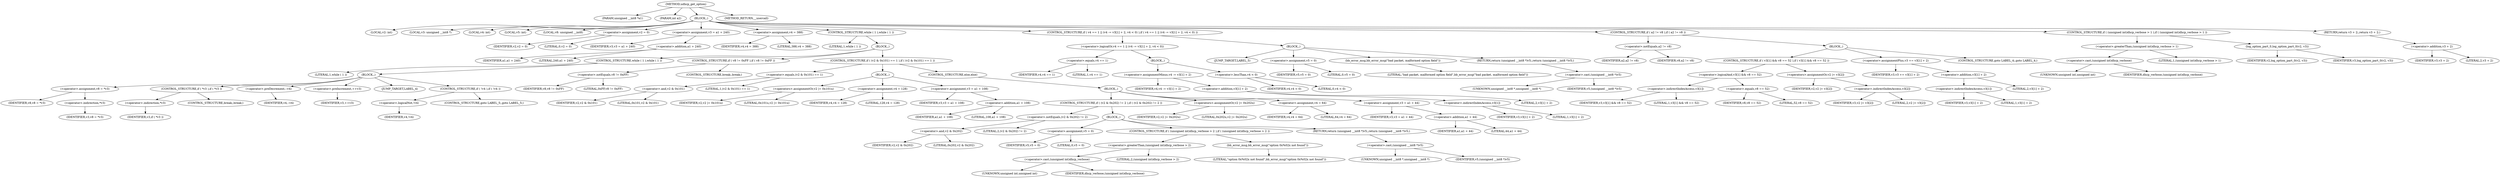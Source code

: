 digraph udhcp_get_option {  
"1000106" [label = "(METHOD,udhcp_get_option)" ]
"1000107" [label = "(PARAM,unsigned __int8 *a1)" ]
"1000108" [label = "(PARAM,int a2)" ]
"1000109" [label = "(BLOCK,,)" ]
"1000110" [label = "(LOCAL,v2: int)" ]
"1000111" [label = "(LOCAL,v3: unsigned __int8 *)" ]
"1000112" [label = "(LOCAL,v4: int)" ]
"1000113" [label = "(LOCAL,v5: int)" ]
"1000114" [label = "(LOCAL,v8: unsigned __int8)" ]
"1000115" [label = "(<operator>.assignment,v2 = 0)" ]
"1000116" [label = "(IDENTIFIER,v2,v2 = 0)" ]
"1000117" [label = "(LITERAL,0,v2 = 0)" ]
"1000118" [label = "(<operator>.assignment,v3 = a1 + 240)" ]
"1000119" [label = "(IDENTIFIER,v3,v3 = a1 + 240)" ]
"1000120" [label = "(<operator>.addition,a1 + 240)" ]
"1000121" [label = "(IDENTIFIER,a1,a1 + 240)" ]
"1000122" [label = "(LITERAL,240,a1 + 240)" ]
"1000123" [label = "(<operator>.assignment,v4 = 388)" ]
"1000124" [label = "(IDENTIFIER,v4,v4 = 388)" ]
"1000125" [label = "(LITERAL,388,v4 = 388)" ]
"1000126" [label = "(CONTROL_STRUCTURE,while ( 1 ),while ( 1 ))" ]
"1000127" [label = "(LITERAL,1,while ( 1 ))" ]
"1000128" [label = "(BLOCK,,)" ]
"1000129" [label = "(CONTROL_STRUCTURE,while ( 1 ),while ( 1 ))" ]
"1000130" [label = "(LITERAL,1,while ( 1 ))" ]
"1000131" [label = "(BLOCK,,)" ]
"1000132" [label = "(<operator>.assignment,v8 = *v3)" ]
"1000133" [label = "(IDENTIFIER,v8,v8 = *v3)" ]
"1000134" [label = "(<operator>.indirection,*v3)" ]
"1000135" [label = "(IDENTIFIER,v3,v8 = *v3)" ]
"1000136" [label = "(CONTROL_STRUCTURE,if ( *v3 ),if ( *v3 ))" ]
"1000137" [label = "(<operator>.indirection,*v3)" ]
"1000138" [label = "(IDENTIFIER,v3,if ( *v3 ))" ]
"1000139" [label = "(CONTROL_STRUCTURE,break;,break;)" ]
"1000140" [label = "(<operator>.preDecrement,--v4)" ]
"1000141" [label = "(IDENTIFIER,v4,--v4)" ]
"1000142" [label = "(<operator>.preIncrement,++v3)" ]
"1000143" [label = "(IDENTIFIER,v3,++v3)" ]
"1000144" [label = "(JUMP_TARGET,LABEL_4)" ]
"1000145" [label = "(CONTROL_STRUCTURE,if ( !v4 ),if ( !v4 ))" ]
"1000146" [label = "(<operator>.logicalNot,!v4)" ]
"1000147" [label = "(IDENTIFIER,v4,!v4)" ]
"1000148" [label = "(CONTROL_STRUCTURE,goto LABEL_5;,goto LABEL_5;)" ]
"1000149" [label = "(CONTROL_STRUCTURE,if ( v8 != 0xFF ),if ( v8 != 0xFF ))" ]
"1000150" [label = "(<operator>.notEquals,v8 != 0xFF)" ]
"1000151" [label = "(IDENTIFIER,v8,v8 != 0xFF)" ]
"1000152" [label = "(LITERAL,0xFF,v8 != 0xFF)" ]
"1000153" [label = "(CONTROL_STRUCTURE,break;,break;)" ]
"1000154" [label = "(CONTROL_STRUCTURE,if ( (v2 & 0x101) == 1 ),if ( (v2 & 0x101) == 1 ))" ]
"1000155" [label = "(<operator>.equals,(v2 & 0x101) == 1)" ]
"1000156" [label = "(<operator>.and,v2 & 0x101)" ]
"1000157" [label = "(IDENTIFIER,v2,v2 & 0x101)" ]
"1000158" [label = "(LITERAL,0x101,v2 & 0x101)" ]
"1000159" [label = "(LITERAL,1,(v2 & 0x101) == 1)" ]
"1000160" [label = "(BLOCK,,)" ]
"1000161" [label = "(<operators>.assignmentOr,v2 |= 0x101u)" ]
"1000162" [label = "(IDENTIFIER,v2,v2 |= 0x101u)" ]
"1000163" [label = "(LITERAL,0x101u,v2 |= 0x101u)" ]
"1000164" [label = "(<operator>.assignment,v4 = 128)" ]
"1000165" [label = "(IDENTIFIER,v4,v4 = 128)" ]
"1000166" [label = "(LITERAL,128,v4 = 128)" ]
"1000167" [label = "(<operator>.assignment,v3 = a1 + 108)" ]
"1000168" [label = "(IDENTIFIER,v3,v3 = a1 + 108)" ]
"1000169" [label = "(<operator>.addition,a1 + 108)" ]
"1000170" [label = "(IDENTIFIER,a1,a1 + 108)" ]
"1000171" [label = "(LITERAL,108,a1 + 108)" ]
"1000172" [label = "(CONTROL_STRUCTURE,else,else)" ]
"1000173" [label = "(BLOCK,,)" ]
"1000174" [label = "(CONTROL_STRUCTURE,if ( (v2 & 0x202) != 2 ),if ( (v2 & 0x202) != 2 ))" ]
"1000175" [label = "(<operator>.notEquals,(v2 & 0x202) != 2)" ]
"1000176" [label = "(<operator>.and,v2 & 0x202)" ]
"1000177" [label = "(IDENTIFIER,v2,v2 & 0x202)" ]
"1000178" [label = "(LITERAL,0x202,v2 & 0x202)" ]
"1000179" [label = "(LITERAL,2,(v2 & 0x202) != 2)" ]
"1000180" [label = "(BLOCK,,)" ]
"1000181" [label = "(<operator>.assignment,v5 = 0)" ]
"1000182" [label = "(IDENTIFIER,v5,v5 = 0)" ]
"1000183" [label = "(LITERAL,0,v5 = 0)" ]
"1000184" [label = "(CONTROL_STRUCTURE,if ( (unsigned int)dhcp_verbose > 2 ),if ( (unsigned int)dhcp_verbose > 2 ))" ]
"1000185" [label = "(<operator>.greaterThan,(unsigned int)dhcp_verbose > 2)" ]
"1000186" [label = "(<operator>.cast,(unsigned int)dhcp_verbose)" ]
"1000187" [label = "(UNKNOWN,unsigned int,unsigned int)" ]
"1000188" [label = "(IDENTIFIER,dhcp_verbose,(unsigned int)dhcp_verbose)" ]
"1000189" [label = "(LITERAL,2,(unsigned int)dhcp_verbose > 2)" ]
"1000190" [label = "(bb_error_msg,bb_error_msg(\"option 0x%02x not found\"))" ]
"1000191" [label = "(LITERAL,\"option 0x%02x not found\",bb_error_msg(\"option 0x%02x not found\"))" ]
"1000192" [label = "(RETURN,return (unsigned __int8 *)v5;,return (unsigned __int8 *)v5;)" ]
"1000193" [label = "(<operator>.cast,(unsigned __int8 *)v5)" ]
"1000194" [label = "(UNKNOWN,unsigned __int8 *,unsigned __int8 *)" ]
"1000195" [label = "(IDENTIFIER,v5,(unsigned __int8 *)v5)" ]
"1000196" [label = "(<operators>.assignmentOr,v2 |= 0x202u)" ]
"1000197" [label = "(IDENTIFIER,v2,v2 |= 0x202u)" ]
"1000198" [label = "(LITERAL,0x202u,v2 |= 0x202u)" ]
"1000199" [label = "(<operator>.assignment,v4 = 64)" ]
"1000200" [label = "(IDENTIFIER,v4,v4 = 64)" ]
"1000201" [label = "(LITERAL,64,v4 = 64)" ]
"1000202" [label = "(<operator>.assignment,v3 = a1 + 44)" ]
"1000203" [label = "(IDENTIFIER,v3,v3 = a1 + 44)" ]
"1000204" [label = "(<operator>.addition,a1 + 44)" ]
"1000205" [label = "(IDENTIFIER,a1,a1 + 44)" ]
"1000206" [label = "(LITERAL,44,a1 + 44)" ]
"1000207" [label = "(CONTROL_STRUCTURE,if ( v4 == 1 || (v4 -= v3[1] + 2, v4 < 0) ),if ( v4 == 1 || (v4 -= v3[1] + 2, v4 < 0) ))" ]
"1000208" [label = "(<operator>.logicalOr,v4 == 1 || (v4 -= v3[1] + 2, v4 < 0))" ]
"1000209" [label = "(<operator>.equals,v4 == 1)" ]
"1000210" [label = "(IDENTIFIER,v4,v4 == 1)" ]
"1000211" [label = "(LITERAL,1,v4 == 1)" ]
"1000212" [label = "(BLOCK,,)" ]
"1000213" [label = "(<operator>.assignmentMinus,v4 -= v3[1] + 2)" ]
"1000214" [label = "(IDENTIFIER,v4,v4 -= v3[1] + 2)" ]
"1000215" [label = "(<operator>.addition,v3[1] + 2)" ]
"1000216" [label = "(<operator>.indirectIndexAccess,v3[1])" ]
"1000217" [label = "(IDENTIFIER,v3,v3[1] + 2)" ]
"1000218" [label = "(LITERAL,1,v3[1] + 2)" ]
"1000219" [label = "(LITERAL,2,v3[1] + 2)" ]
"1000220" [label = "(<operator>.lessThan,v4 < 0)" ]
"1000221" [label = "(IDENTIFIER,v4,v4 < 0)" ]
"1000222" [label = "(LITERAL,0,v4 < 0)" ]
"1000223" [label = "(BLOCK,,)" ]
"1000224" [label = "(JUMP_TARGET,LABEL_5)" ]
"1000225" [label = "(<operator>.assignment,v5 = 0)" ]
"1000226" [label = "(IDENTIFIER,v5,v5 = 0)" ]
"1000227" [label = "(LITERAL,0,v5 = 0)" ]
"1000228" [label = "(bb_error_msg,bb_error_msg(\"bad packet, malformed option field\"))" ]
"1000229" [label = "(LITERAL,\"bad packet, malformed option field\",bb_error_msg(\"bad packet, malformed option field\"))" ]
"1000230" [label = "(RETURN,return (unsigned __int8 *)v5;,return (unsigned __int8 *)v5;)" ]
"1000231" [label = "(<operator>.cast,(unsigned __int8 *)v5)" ]
"1000232" [label = "(UNKNOWN,unsigned __int8 *,unsigned __int8 *)" ]
"1000233" [label = "(IDENTIFIER,v5,(unsigned __int8 *)v5)" ]
"1000234" [label = "(CONTROL_STRUCTURE,if ( a2 != v8 ),if ( a2 != v8 ))" ]
"1000235" [label = "(<operator>.notEquals,a2 != v8)" ]
"1000236" [label = "(IDENTIFIER,a2,a2 != v8)" ]
"1000237" [label = "(IDENTIFIER,v8,a2 != v8)" ]
"1000238" [label = "(BLOCK,,)" ]
"1000239" [label = "(CONTROL_STRUCTURE,if ( v3[1] && v8 == 52 ),if ( v3[1] && v8 == 52 ))" ]
"1000240" [label = "(<operator>.logicalAnd,v3[1] && v8 == 52)" ]
"1000241" [label = "(<operator>.indirectIndexAccess,v3[1])" ]
"1000242" [label = "(IDENTIFIER,v3,v3[1] && v8 == 52)" ]
"1000243" [label = "(LITERAL,1,v3[1] && v8 == 52)" ]
"1000244" [label = "(<operator>.equals,v8 == 52)" ]
"1000245" [label = "(IDENTIFIER,v8,v8 == 52)" ]
"1000246" [label = "(LITERAL,52,v8 == 52)" ]
"1000247" [label = "(<operators>.assignmentOr,v2 |= v3[2])" ]
"1000248" [label = "(IDENTIFIER,v2,v2 |= v3[2])" ]
"1000249" [label = "(<operator>.indirectIndexAccess,v3[2])" ]
"1000250" [label = "(IDENTIFIER,v3,v2 |= v3[2])" ]
"1000251" [label = "(LITERAL,2,v2 |= v3[2])" ]
"1000252" [label = "(<operator>.assignmentPlus,v3 += v3[1] + 2)" ]
"1000253" [label = "(IDENTIFIER,v3,v3 += v3[1] + 2)" ]
"1000254" [label = "(<operator>.addition,v3[1] + 2)" ]
"1000255" [label = "(<operator>.indirectIndexAccess,v3[1])" ]
"1000256" [label = "(IDENTIFIER,v3,v3[1] + 2)" ]
"1000257" [label = "(LITERAL,1,v3[1] + 2)" ]
"1000258" [label = "(LITERAL,2,v3[1] + 2)" ]
"1000259" [label = "(CONTROL_STRUCTURE,goto LABEL_4;,goto LABEL_4;)" ]
"1000260" [label = "(CONTROL_STRUCTURE,if ( (unsigned int)dhcp_verbose > 1 ),if ( (unsigned int)dhcp_verbose > 1 ))" ]
"1000261" [label = "(<operator>.greaterThan,(unsigned int)dhcp_verbose > 1)" ]
"1000262" [label = "(<operator>.cast,(unsigned int)dhcp_verbose)" ]
"1000263" [label = "(UNKNOWN,unsigned int,unsigned int)" ]
"1000264" [label = "(IDENTIFIER,dhcp_verbose,(unsigned int)dhcp_verbose)" ]
"1000265" [label = "(LITERAL,1,(unsigned int)dhcp_verbose > 1)" ]
"1000266" [label = "(log_option_part_0,log_option_part_0(v2, v3))" ]
"1000267" [label = "(IDENTIFIER,v2,log_option_part_0(v2, v3))" ]
"1000268" [label = "(IDENTIFIER,v3,log_option_part_0(v2, v3))" ]
"1000269" [label = "(RETURN,return v3 + 2;,return v3 + 2;)" ]
"1000270" [label = "(<operator>.addition,v3 + 2)" ]
"1000271" [label = "(IDENTIFIER,v3,v3 + 2)" ]
"1000272" [label = "(LITERAL,2,v3 + 2)" ]
"1000273" [label = "(METHOD_RETURN,__usercall)" ]
  "1000106" -> "1000107" 
  "1000106" -> "1000108" 
  "1000106" -> "1000109" 
  "1000106" -> "1000273" 
  "1000109" -> "1000110" 
  "1000109" -> "1000111" 
  "1000109" -> "1000112" 
  "1000109" -> "1000113" 
  "1000109" -> "1000114" 
  "1000109" -> "1000115" 
  "1000109" -> "1000118" 
  "1000109" -> "1000123" 
  "1000109" -> "1000126" 
  "1000109" -> "1000207" 
  "1000109" -> "1000234" 
  "1000109" -> "1000260" 
  "1000109" -> "1000269" 
  "1000115" -> "1000116" 
  "1000115" -> "1000117" 
  "1000118" -> "1000119" 
  "1000118" -> "1000120" 
  "1000120" -> "1000121" 
  "1000120" -> "1000122" 
  "1000123" -> "1000124" 
  "1000123" -> "1000125" 
  "1000126" -> "1000127" 
  "1000126" -> "1000128" 
  "1000128" -> "1000129" 
  "1000128" -> "1000149" 
  "1000128" -> "1000154" 
  "1000129" -> "1000130" 
  "1000129" -> "1000131" 
  "1000131" -> "1000132" 
  "1000131" -> "1000136" 
  "1000131" -> "1000140" 
  "1000131" -> "1000142" 
  "1000131" -> "1000144" 
  "1000131" -> "1000145" 
  "1000132" -> "1000133" 
  "1000132" -> "1000134" 
  "1000134" -> "1000135" 
  "1000136" -> "1000137" 
  "1000136" -> "1000139" 
  "1000137" -> "1000138" 
  "1000140" -> "1000141" 
  "1000142" -> "1000143" 
  "1000145" -> "1000146" 
  "1000145" -> "1000148" 
  "1000146" -> "1000147" 
  "1000149" -> "1000150" 
  "1000149" -> "1000153" 
  "1000150" -> "1000151" 
  "1000150" -> "1000152" 
  "1000154" -> "1000155" 
  "1000154" -> "1000160" 
  "1000154" -> "1000172" 
  "1000155" -> "1000156" 
  "1000155" -> "1000159" 
  "1000156" -> "1000157" 
  "1000156" -> "1000158" 
  "1000160" -> "1000161" 
  "1000160" -> "1000164" 
  "1000160" -> "1000167" 
  "1000161" -> "1000162" 
  "1000161" -> "1000163" 
  "1000164" -> "1000165" 
  "1000164" -> "1000166" 
  "1000167" -> "1000168" 
  "1000167" -> "1000169" 
  "1000169" -> "1000170" 
  "1000169" -> "1000171" 
  "1000172" -> "1000173" 
  "1000173" -> "1000174" 
  "1000173" -> "1000196" 
  "1000173" -> "1000199" 
  "1000173" -> "1000202" 
  "1000174" -> "1000175" 
  "1000174" -> "1000180" 
  "1000175" -> "1000176" 
  "1000175" -> "1000179" 
  "1000176" -> "1000177" 
  "1000176" -> "1000178" 
  "1000180" -> "1000181" 
  "1000180" -> "1000184" 
  "1000180" -> "1000192" 
  "1000181" -> "1000182" 
  "1000181" -> "1000183" 
  "1000184" -> "1000185" 
  "1000184" -> "1000190" 
  "1000185" -> "1000186" 
  "1000185" -> "1000189" 
  "1000186" -> "1000187" 
  "1000186" -> "1000188" 
  "1000190" -> "1000191" 
  "1000192" -> "1000193" 
  "1000193" -> "1000194" 
  "1000193" -> "1000195" 
  "1000196" -> "1000197" 
  "1000196" -> "1000198" 
  "1000199" -> "1000200" 
  "1000199" -> "1000201" 
  "1000202" -> "1000203" 
  "1000202" -> "1000204" 
  "1000204" -> "1000205" 
  "1000204" -> "1000206" 
  "1000207" -> "1000208" 
  "1000207" -> "1000223" 
  "1000208" -> "1000209" 
  "1000208" -> "1000212" 
  "1000209" -> "1000210" 
  "1000209" -> "1000211" 
  "1000212" -> "1000213" 
  "1000212" -> "1000220" 
  "1000213" -> "1000214" 
  "1000213" -> "1000215" 
  "1000215" -> "1000216" 
  "1000215" -> "1000219" 
  "1000216" -> "1000217" 
  "1000216" -> "1000218" 
  "1000220" -> "1000221" 
  "1000220" -> "1000222" 
  "1000223" -> "1000224" 
  "1000223" -> "1000225" 
  "1000223" -> "1000228" 
  "1000223" -> "1000230" 
  "1000225" -> "1000226" 
  "1000225" -> "1000227" 
  "1000228" -> "1000229" 
  "1000230" -> "1000231" 
  "1000231" -> "1000232" 
  "1000231" -> "1000233" 
  "1000234" -> "1000235" 
  "1000234" -> "1000238" 
  "1000235" -> "1000236" 
  "1000235" -> "1000237" 
  "1000238" -> "1000239" 
  "1000238" -> "1000252" 
  "1000238" -> "1000259" 
  "1000239" -> "1000240" 
  "1000239" -> "1000247" 
  "1000240" -> "1000241" 
  "1000240" -> "1000244" 
  "1000241" -> "1000242" 
  "1000241" -> "1000243" 
  "1000244" -> "1000245" 
  "1000244" -> "1000246" 
  "1000247" -> "1000248" 
  "1000247" -> "1000249" 
  "1000249" -> "1000250" 
  "1000249" -> "1000251" 
  "1000252" -> "1000253" 
  "1000252" -> "1000254" 
  "1000254" -> "1000255" 
  "1000254" -> "1000258" 
  "1000255" -> "1000256" 
  "1000255" -> "1000257" 
  "1000260" -> "1000261" 
  "1000260" -> "1000266" 
  "1000261" -> "1000262" 
  "1000261" -> "1000265" 
  "1000262" -> "1000263" 
  "1000262" -> "1000264" 
  "1000266" -> "1000267" 
  "1000266" -> "1000268" 
  "1000269" -> "1000270" 
  "1000270" -> "1000271" 
  "1000270" -> "1000272" 
}
